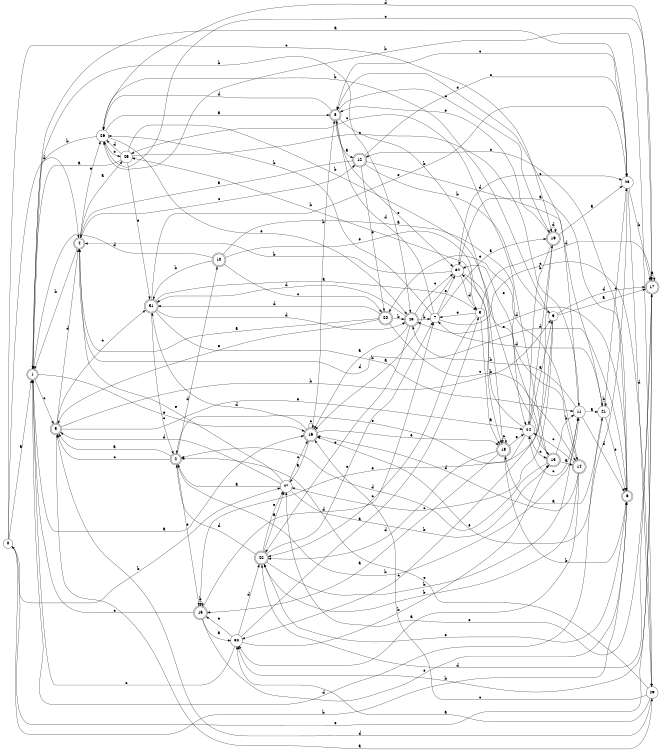 digraph n27_9 {
__start0 [label="" shape="none"];

rankdir=LR;
size="8,5";

s0 [style="filled", color="black", fillcolor="white" shape="circle", label="0"];
s1 [style="rounded,filled", color="black", fillcolor="white" shape="doublecircle", label="1"];
s2 [style="rounded,filled", color="black", fillcolor="white" shape="doublecircle", label="2"];
s3 [style="filled", color="black", fillcolor="white" shape="circle", label="3"];
s4 [style="rounded,filled", color="black", fillcolor="white" shape="doublecircle", label="4"];
s5 [style="rounded,filled", color="black", fillcolor="white" shape="doublecircle", label="5"];
s6 [style="rounded,filled", color="black", fillcolor="white" shape="doublecircle", label="6"];
s7 [style="filled", color="black", fillcolor="white" shape="circle", label="7"];
s8 [style="rounded,filled", color="black", fillcolor="white" shape="doublecircle", label="8"];
s9 [style="filled", color="black", fillcolor="white" shape="circle", label="9"];
s10 [style="rounded,filled", color="black", fillcolor="white" shape="doublecircle", label="10"];
s11 [style="filled", color="black", fillcolor="white" shape="circle", label="11"];
s12 [style="rounded,filled", color="black", fillcolor="white" shape="doublecircle", label="12"];
s13 [style="rounded,filled", color="black", fillcolor="white" shape="doublecircle", label="13"];
s14 [style="rounded,filled", color="black", fillcolor="white" shape="doublecircle", label="14"];
s15 [style="rounded,filled", color="black", fillcolor="white" shape="doublecircle", label="15"];
s16 [style="rounded,filled", color="black", fillcolor="white" shape="doublecircle", label="16"];
s17 [style="rounded,filled", color="black", fillcolor="white" shape="doublecircle", label="17"];
s18 [style="rounded,filled", color="black", fillcolor="white" shape="doublecircle", label="18"];
s19 [style="rounded,filled", color="black", fillcolor="white" shape="doublecircle", label="19"];
s20 [style="rounded,filled", color="black", fillcolor="white" shape="doublecircle", label="20"];
s21 [style="filled", color="black", fillcolor="white" shape="circle", label="21"];
s22 [style="rounded,filled", color="black", fillcolor="white" shape="doublecircle", label="22"];
s23 [style="rounded,filled", color="black", fillcolor="white" shape="doublecircle", label="23"];
s24 [style="filled", color="black", fillcolor="white" shape="circle", label="24"];
s25 [style="filled", color="black", fillcolor="white" shape="circle", label="25"];
s26 [style="filled", color="black", fillcolor="white" shape="circle", label="26"];
s27 [style="filled", color="black", fillcolor="white" shape="circle", label="27"];
s28 [style="filled", color="black", fillcolor="white" shape="circle", label="28"];
s29 [style="filled", color="black", fillcolor="white" shape="circle", label="29"];
s30 [style="filled", color="black", fillcolor="white" shape="circle", label="30"];
s31 [style="rounded,filled", color="black", fillcolor="white" shape="doublecircle", label="31"];
s32 [style="filled", color="black", fillcolor="white" shape="circle", label="32"];
s0 -> s1 [label="a"];
s0 -> s27 [label="b"];
s0 -> s19 [label="c"];
s0 -> s4 [label="d"];
s0 -> s17 [label="e"];
s1 -> s16 [label="a"];
s1 -> s23 [label="b"];
s1 -> s5 [label="c"];
s1 -> s21 [label="d"];
s1 -> s16 [label="e"];
s2 -> s5 [label="a"];
s2 -> s11 [label="b"];
s2 -> s5 [label="c"];
s2 -> s10 [label="d"];
s2 -> s15 [label="e"];
s3 -> s18 [label="a"];
s3 -> s25 [label="b"];
s3 -> s22 [label="c"];
s3 -> s17 [label="d"];
s3 -> s7 [label="e"];
s4 -> s25 [label="a"];
s4 -> s1 [label="b"];
s4 -> s12 [label="c"];
s4 -> s6 [label="d"];
s4 -> s26 [label="e"];
s5 -> s29 [label="a"];
s5 -> s9 [label="b"];
s5 -> s31 [label="c"];
s5 -> s4 [label="d"];
s5 -> s24 [label="e"];
s6 -> s32 [label="a"];
s6 -> s0 [label="b"];
s6 -> s12 [label="c"];
s6 -> s23 [label="d"];
s6 -> s22 [label="e"];
s7 -> s19 [label="a"];
s7 -> s26 [label="b"];
s7 -> s29 [label="c"];
s7 -> s8 [label="d"];
s7 -> s32 [label="e"];
s8 -> s12 [label="a"];
s8 -> s18 [label="b"];
s8 -> s19 [label="c"];
s8 -> s26 [label="d"];
s8 -> s32 [label="e"];
s9 -> s17 [label="a"];
s9 -> s26 [label="b"];
s9 -> s27 [label="c"];
s9 -> s17 [label="d"];
s9 -> s2 [label="e"];
s10 -> s14 [label="a"];
s10 -> s31 [label="b"];
s10 -> s20 [label="c"];
s10 -> s1 [label="d"];
s10 -> s18 [label="e"];
s11 -> s21 [label="a"];
s11 -> s23 [label="b"];
s11 -> s24 [label="c"];
s11 -> s6 [label="d"];
s11 -> s8 [label="e"];
s12 -> s4 [label="a"];
s12 -> s9 [label="b"];
s12 -> s28 [label="c"];
s12 -> s21 [label="d"];
s12 -> s20 [label="e"];
s13 -> s14 [label="a"];
s13 -> s11 [label="b"];
s13 -> s25 [label="c"];
s13 -> s2 [label="d"];
s13 -> s32 [label="e"];
s14 -> s30 [label="a"];
s14 -> s22 [label="b"];
s14 -> s24 [label="c"];
s14 -> s16 [label="d"];
s14 -> s20 [label="e"];
s15 -> s30 [label="a"];
s15 -> s15 [label="b"];
s15 -> s1 [label="c"];
s15 -> s7 [label="d"];
s15 -> s6 [label="e"];
s16 -> s27 [label="a"];
s16 -> s8 [label="b"];
s16 -> s16 [label="c"];
s16 -> s31 [label="d"];
s16 -> s18 [label="e"];
s17 -> s17 [label="a"];
s17 -> s30 [label="b"];
s17 -> s26 [label="c"];
s17 -> s22 [label="d"];
s17 -> s27 [label="e"];
s18 -> s15 [label="a"];
s18 -> s6 [label="b"];
s18 -> s18 [label="c"];
s18 -> s22 [label="d"];
s18 -> s24 [label="e"];
s19 -> s28 [label="a"];
s19 -> s24 [label="b"];
s19 -> s30 [label="c"];
s19 -> s19 [label="d"];
s19 -> s8 [label="e"];
s20 -> s4 [label="a"];
s20 -> s23 [label="b"];
s20 -> s14 [label="c"];
s20 -> s31 [label="d"];
s20 -> s5 [label="e"];
s21 -> s18 [label="a"];
s21 -> s21 [label="b"];
s21 -> s28 [label="c"];
s21 -> s7 [label="d"];
s21 -> s6 [label="e"];
s22 -> s27 [label="a"];
s22 -> s11 [label="b"];
s22 -> s7 [label="c"];
s22 -> s2 [label="d"];
s22 -> s27 [label="e"];
s23 -> s16 [label="a"];
s23 -> s7 [label="b"];
s23 -> s32 [label="c"];
s23 -> s31 [label="d"];
s23 -> s22 [label="e"];
s24 -> s9 [label="a"];
s24 -> s32 [label="b"];
s24 -> s13 [label="c"];
s24 -> s19 [label="d"];
s24 -> s15 [label="e"];
s25 -> s1 [label="a"];
s25 -> s24 [label="b"];
s25 -> s11 [label="c"];
s25 -> s26 [label="d"];
s25 -> s31 [label="e"];
s26 -> s8 [label="a"];
s26 -> s1 [label="b"];
s26 -> s25 [label="c"];
s26 -> s17 [label="d"];
s26 -> s23 [label="e"];
s27 -> s2 [label="a"];
s27 -> s13 [label="b"];
s27 -> s16 [label="c"];
s27 -> s5 [label="d"];
s27 -> s4 [label="e"];
s28 -> s1 [label="a"];
s28 -> s17 [label="b"];
s28 -> s8 [label="c"];
s28 -> s29 [label="d"];
s28 -> s16 [label="e"];
s29 -> s30 [label="a"];
s29 -> s26 [label="b"];
s29 -> s16 [label="c"];
s29 -> s5 [label="d"];
s29 -> s2 [label="e"];
s30 -> s3 [label="a"];
s30 -> s13 [label="b"];
s30 -> s1 [label="c"];
s30 -> s22 [label="d"];
s30 -> s15 [label="e"];
s31 -> s3 [label="a"];
s31 -> s11 [label="b"];
s31 -> s2 [label="c"];
s31 -> s23 [label="d"];
s31 -> s28 [label="e"];
s32 -> s16 [label="a"];
s32 -> s4 [label="b"];
s32 -> s28 [label="c"];
s32 -> s3 [label="d"];
s32 -> s13 [label="e"];

}